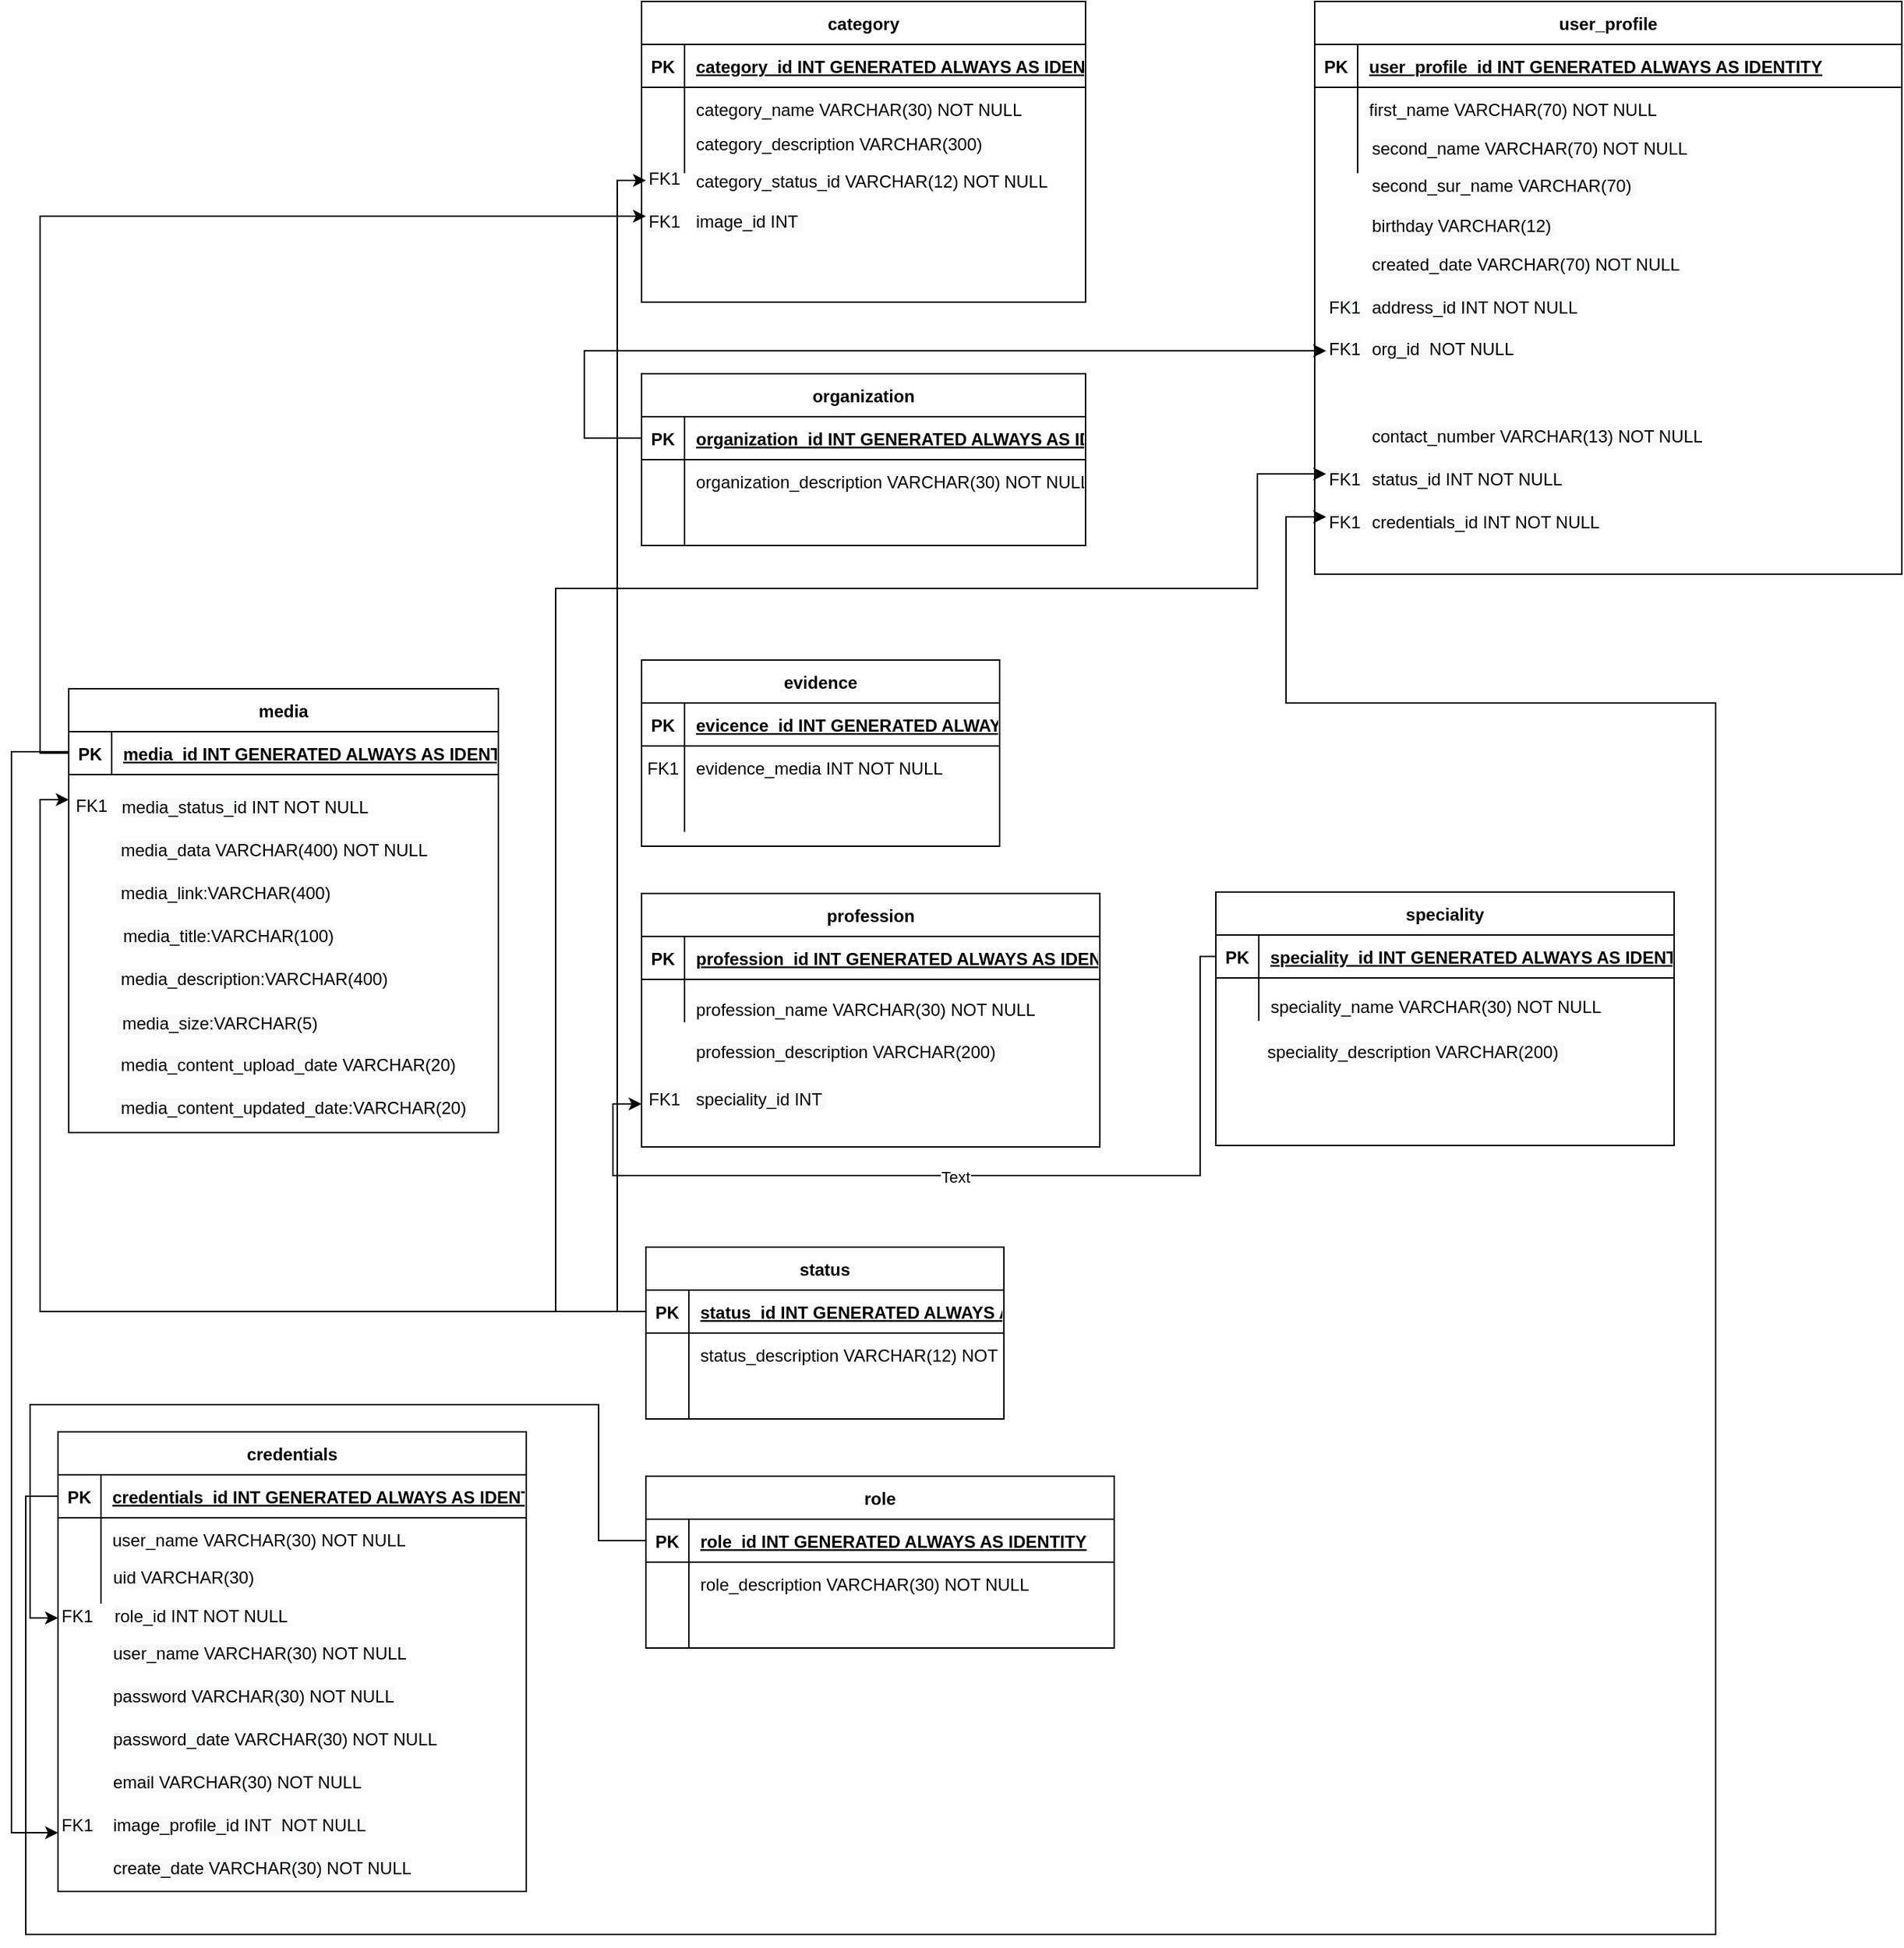 <mxfile version="20.4.2" type="device"><diagram id="R2lEEEUBdFMjLlhIrx00" name="Page-1"><mxGraphModel dx="1212" dy="1719" grid="1" gridSize="10" guides="1" tooltips="1" connect="1" arrows="1" fold="1" page="1" pageScale="1" pageWidth="1700" pageHeight="1100" math="0" shadow="0" extFonts="Permanent Marker^https://fonts.googleapis.com/css?family=Permanent+Marker"><root><mxCell id="0"/><mxCell id="1" parent="0"/><mxCell id="C-vyLk0tnHw3VtMMgP7b-2" value="evidence" style="shape=table;startSize=30;container=1;collapsible=1;childLayout=tableLayout;fixedRows=1;rowLines=0;fontStyle=1;align=center;resizeLast=1;" parent="1" vertex="1"><mxGeometry x="450" y="120" width="250" height="130" as="geometry"/></mxCell><mxCell id="C-vyLk0tnHw3VtMMgP7b-3" value="" style="shape=partialRectangle;collapsible=0;dropTarget=0;pointerEvents=0;fillColor=none;points=[[0,0.5],[1,0.5]];portConstraint=eastwest;top=0;left=0;right=0;bottom=1;" parent="C-vyLk0tnHw3VtMMgP7b-2" vertex="1"><mxGeometry y="30" width="250" height="30" as="geometry"/></mxCell><mxCell id="C-vyLk0tnHw3VtMMgP7b-4" value="PK" style="shape=partialRectangle;overflow=hidden;connectable=0;fillColor=none;top=0;left=0;bottom=0;right=0;fontStyle=1;" parent="C-vyLk0tnHw3VtMMgP7b-3" vertex="1"><mxGeometry width="30" height="30" as="geometry"><mxRectangle width="30" height="30" as="alternateBounds"/></mxGeometry></mxCell><mxCell id="C-vyLk0tnHw3VtMMgP7b-5" value="evicence_id INT GENERATED ALWAYS AS IDENTITY" style="shape=partialRectangle;overflow=hidden;connectable=0;fillColor=none;top=0;left=0;bottom=0;right=0;align=left;spacingLeft=6;fontStyle=5;" parent="C-vyLk0tnHw3VtMMgP7b-3" vertex="1"><mxGeometry x="30" width="220" height="30" as="geometry"><mxRectangle width="220" height="30" as="alternateBounds"/></mxGeometry></mxCell><mxCell id="C-vyLk0tnHw3VtMMgP7b-6" value="" style="shape=partialRectangle;collapsible=0;dropTarget=0;pointerEvents=0;fillColor=none;points=[[0,0.5],[1,0.5]];portConstraint=eastwest;top=0;left=0;right=0;bottom=0;" parent="C-vyLk0tnHw3VtMMgP7b-2" vertex="1"><mxGeometry y="60" width="250" height="30" as="geometry"/></mxCell><mxCell id="C-vyLk0tnHw3VtMMgP7b-7" value="FK1" style="shape=partialRectangle;overflow=hidden;connectable=0;fillColor=none;top=0;left=0;bottom=0;right=0;" parent="C-vyLk0tnHw3VtMMgP7b-6" vertex="1"><mxGeometry width="30" height="30" as="geometry"><mxRectangle width="30" height="30" as="alternateBounds"/></mxGeometry></mxCell><mxCell id="C-vyLk0tnHw3VtMMgP7b-8" value="evidence_media INT NOT NULL" style="shape=partialRectangle;overflow=hidden;connectable=0;fillColor=none;top=0;left=0;bottom=0;right=0;align=left;spacingLeft=6;" parent="C-vyLk0tnHw3VtMMgP7b-6" vertex="1"><mxGeometry x="30" width="220" height="30" as="geometry"><mxRectangle width="220" height="30" as="alternateBounds"/></mxGeometry></mxCell><mxCell id="C-vyLk0tnHw3VtMMgP7b-9" value="" style="shape=partialRectangle;collapsible=0;dropTarget=0;pointerEvents=0;fillColor=none;points=[[0,0.5],[1,0.5]];portConstraint=eastwest;top=0;left=0;right=0;bottom=0;" parent="C-vyLk0tnHw3VtMMgP7b-2" vertex="1"><mxGeometry y="90" width="250" height="30" as="geometry"/></mxCell><mxCell id="C-vyLk0tnHw3VtMMgP7b-10" value="" style="shape=partialRectangle;overflow=hidden;connectable=0;fillColor=none;top=0;left=0;bottom=0;right=0;" parent="C-vyLk0tnHw3VtMMgP7b-9" vertex="1"><mxGeometry width="30" height="30" as="geometry"><mxRectangle width="30" height="30" as="alternateBounds"/></mxGeometry></mxCell><mxCell id="C-vyLk0tnHw3VtMMgP7b-11" value="" style="shape=partialRectangle;overflow=hidden;connectable=0;fillColor=none;top=0;left=0;bottom=0;right=0;align=left;spacingLeft=6;" parent="C-vyLk0tnHw3VtMMgP7b-9" vertex="1"><mxGeometry x="30" width="220" height="30" as="geometry"><mxRectangle width="220" height="30" as="alternateBounds"/></mxGeometry></mxCell><mxCell id="C-vyLk0tnHw3VtMMgP7b-13" value="profession" style="shape=table;startSize=30;container=1;collapsible=1;childLayout=tableLayout;fixedRows=1;rowLines=0;fontStyle=1;align=center;resizeLast=1;" parent="1" vertex="1"><mxGeometry x="450" y="283" width="320" height="177" as="geometry"/></mxCell><mxCell id="C-vyLk0tnHw3VtMMgP7b-14" value="" style="shape=partialRectangle;collapsible=0;dropTarget=0;pointerEvents=0;fillColor=none;points=[[0,0.5],[1,0.5]];portConstraint=eastwest;top=0;left=0;right=0;bottom=1;" parent="C-vyLk0tnHw3VtMMgP7b-13" vertex="1"><mxGeometry y="30" width="320" height="30" as="geometry"/></mxCell><mxCell id="C-vyLk0tnHw3VtMMgP7b-15" value="PK" style="shape=partialRectangle;overflow=hidden;connectable=0;fillColor=none;top=0;left=0;bottom=0;right=0;fontStyle=1;" parent="C-vyLk0tnHw3VtMMgP7b-14" vertex="1"><mxGeometry width="30" height="30" as="geometry"><mxRectangle width="30" height="30" as="alternateBounds"/></mxGeometry></mxCell><mxCell id="C-vyLk0tnHw3VtMMgP7b-16" value="profession_id INT GENERATED ALWAYS AS IDENTITY" style="shape=partialRectangle;overflow=hidden;connectable=0;fillColor=none;top=0;left=0;bottom=0;right=0;align=left;spacingLeft=6;fontStyle=5;" parent="C-vyLk0tnHw3VtMMgP7b-14" vertex="1"><mxGeometry x="30" width="290" height="30" as="geometry"><mxRectangle width="290" height="30" as="alternateBounds"/></mxGeometry></mxCell><mxCell id="C-vyLk0tnHw3VtMMgP7b-17" value="" style="shape=partialRectangle;collapsible=0;dropTarget=0;pointerEvents=0;fillColor=none;points=[[0,0.5],[1,0.5]];portConstraint=eastwest;top=0;left=0;right=0;bottom=0;" parent="C-vyLk0tnHw3VtMMgP7b-13" vertex="1"><mxGeometry y="60" width="320" height="30" as="geometry"/></mxCell><mxCell id="C-vyLk0tnHw3VtMMgP7b-18" value="" style="shape=partialRectangle;overflow=hidden;connectable=0;fillColor=none;top=0;left=0;bottom=0;right=0;" parent="C-vyLk0tnHw3VtMMgP7b-17" vertex="1"><mxGeometry width="30" height="30" as="geometry"><mxRectangle width="30" height="30" as="alternateBounds"/></mxGeometry></mxCell><mxCell id="C-vyLk0tnHw3VtMMgP7b-19" value="" style="shape=partialRectangle;overflow=hidden;connectable=0;fillColor=none;top=0;left=0;bottom=0;right=0;align=left;spacingLeft=6;" parent="C-vyLk0tnHw3VtMMgP7b-17" vertex="1"><mxGeometry x="30" width="290" height="30" as="geometry"><mxRectangle width="290" height="30" as="alternateBounds"/></mxGeometry></mxCell><mxCell id="C-vyLk0tnHw3VtMMgP7b-23" value="media" style="shape=table;startSize=30;container=1;collapsible=1;childLayout=tableLayout;fixedRows=1;rowLines=0;fontStyle=1;align=center;resizeLast=1;" parent="1" vertex="1"><mxGeometry x="50" y="140" width="300" height="310" as="geometry"/></mxCell><mxCell id="C-vyLk0tnHw3VtMMgP7b-24" value="" style="shape=partialRectangle;collapsible=0;dropTarget=0;pointerEvents=0;fillColor=none;points=[[0,0.5],[1,0.5]];portConstraint=eastwest;top=0;left=0;right=0;bottom=1;" parent="C-vyLk0tnHw3VtMMgP7b-23" vertex="1"><mxGeometry y="30" width="300" height="30" as="geometry"/></mxCell><mxCell id="C-vyLk0tnHw3VtMMgP7b-25" value="PK" style="shape=partialRectangle;overflow=hidden;connectable=0;fillColor=none;top=0;left=0;bottom=0;right=0;fontStyle=1;" parent="C-vyLk0tnHw3VtMMgP7b-24" vertex="1"><mxGeometry width="30" height="30" as="geometry"><mxRectangle width="30" height="30" as="alternateBounds"/></mxGeometry></mxCell><mxCell id="C-vyLk0tnHw3VtMMgP7b-26" value="media_id INT GENERATED ALWAYS AS IDENTITY" style="shape=partialRectangle;overflow=hidden;connectable=0;fillColor=none;top=0;left=0;bottom=0;right=0;align=left;spacingLeft=6;fontStyle=5;" parent="C-vyLk0tnHw3VtMMgP7b-24" vertex="1"><mxGeometry x="30" width="270" height="30" as="geometry"><mxRectangle width="270" height="30" as="alternateBounds"/></mxGeometry></mxCell><mxCell id="qV6igUyxU0OyWmSx_j-n-3" value="&lt;span style=&quot;color: rgb(0, 0, 0); font-family: Helvetica; font-size: 12px; font-style: normal; font-variant-ligatures: normal; font-variant-caps: normal; font-weight: 400; letter-spacing: normal; orphans: 2; text-align: center; text-indent: 0px; text-transform: none; widows: 2; word-spacing: 0px; -webkit-text-stroke-width: 0px; background-color: rgb(248, 249, 250); text-decoration-thickness: initial; text-decoration-style: initial; text-decoration-color: initial; float: none; display: inline !important;&quot;&gt;FK1&lt;/span&gt;" style="text;whiteSpace=wrap;html=1;" vertex="1" parent="1"><mxGeometry x="53" y="208" width="28" height="28" as="geometry"/></mxCell><mxCell id="qV6igUyxU0OyWmSx_j-n-4" value="" style="shape=partialRectangle;collapsible=0;dropTarget=0;pointerEvents=0;fillColor=none;points=[[0,0.5],[1,0.5]];portConstraint=eastwest;top=0;left=0;right=0;bottom=0;" vertex="1" parent="1"><mxGeometry x="450" y="350" width="310" height="110" as="geometry"/></mxCell><mxCell id="qV6igUyxU0OyWmSx_j-n-6" value="profession_name VARCHAR(30) NOT NULL" style="shape=partialRectangle;overflow=hidden;connectable=0;fillColor=none;top=0;left=0;bottom=0;right=0;align=left;spacingLeft=6;" vertex="1" parent="qV6igUyxU0OyWmSx_j-n-4"><mxGeometry x="30" width="272.8" height="26.5" as="geometry"><mxRectangle width="220" height="30" as="alternateBounds"/></mxGeometry></mxCell><mxCell id="qV6igUyxU0OyWmSx_j-n-7" value="&lt;span style=&quot;color: rgb(0, 0, 0); font-family: Helvetica; font-size: 12px; font-style: normal; font-variant-ligatures: normal; font-variant-caps: normal; font-weight: 400; letter-spacing: normal; orphans: 2; text-align: center; text-indent: 0px; text-transform: none; widows: 2; word-spacing: 0px; -webkit-text-stroke-width: 0px; background-color: rgb(248, 249, 250); text-decoration-thickness: initial; text-decoration-style: initial; text-decoration-color: initial; float: none; display: inline !important;&quot;&gt;FK1&lt;/span&gt;" style="text;whiteSpace=wrap;html=1;" vertex="1" parent="1"><mxGeometry x="453" y="413" width="27" height="27" as="geometry"/></mxCell><mxCell id="qV6igUyxU0OyWmSx_j-n-8" value="speciality" style="shape=table;startSize=30;container=1;collapsible=1;childLayout=tableLayout;fixedRows=1;rowLines=0;fontStyle=1;align=center;resizeLast=1;" vertex="1" parent="1"><mxGeometry x="851" y="282" width="320" height="177" as="geometry"/></mxCell><mxCell id="qV6igUyxU0OyWmSx_j-n-9" value="" style="shape=partialRectangle;collapsible=0;dropTarget=0;pointerEvents=0;fillColor=none;points=[[0,0.5],[1,0.5]];portConstraint=eastwest;top=0;left=0;right=0;bottom=1;" vertex="1" parent="qV6igUyxU0OyWmSx_j-n-8"><mxGeometry y="30" width="320" height="30" as="geometry"/></mxCell><mxCell id="qV6igUyxU0OyWmSx_j-n-10" value="PK" style="shape=partialRectangle;overflow=hidden;connectable=0;fillColor=none;top=0;left=0;bottom=0;right=0;fontStyle=1;" vertex="1" parent="qV6igUyxU0OyWmSx_j-n-9"><mxGeometry width="30" height="30" as="geometry"><mxRectangle width="30" height="30" as="alternateBounds"/></mxGeometry></mxCell><mxCell id="qV6igUyxU0OyWmSx_j-n-11" value="speciality_id INT GENERATED ALWAYS AS IDENTITY" style="shape=partialRectangle;overflow=hidden;connectable=0;fillColor=none;top=0;left=0;bottom=0;right=0;align=left;spacingLeft=6;fontStyle=5;" vertex="1" parent="qV6igUyxU0OyWmSx_j-n-9"><mxGeometry x="30" width="290" height="30" as="geometry"><mxRectangle width="290" height="30" as="alternateBounds"/></mxGeometry></mxCell><mxCell id="qV6igUyxU0OyWmSx_j-n-12" value="" style="shape=partialRectangle;collapsible=0;dropTarget=0;pointerEvents=0;fillColor=none;points=[[0,0.5],[1,0.5]];portConstraint=eastwest;top=0;left=0;right=0;bottom=0;" vertex="1" parent="qV6igUyxU0OyWmSx_j-n-8"><mxGeometry y="60" width="320" height="30" as="geometry"/></mxCell><mxCell id="qV6igUyxU0OyWmSx_j-n-13" value="" style="shape=partialRectangle;overflow=hidden;connectable=0;fillColor=none;top=0;left=0;bottom=0;right=0;" vertex="1" parent="qV6igUyxU0OyWmSx_j-n-12"><mxGeometry width="30" height="30" as="geometry"><mxRectangle width="30" height="30" as="alternateBounds"/></mxGeometry></mxCell><mxCell id="qV6igUyxU0OyWmSx_j-n-14" value="" style="shape=partialRectangle;overflow=hidden;connectable=0;fillColor=none;top=0;left=0;bottom=0;right=0;align=left;spacingLeft=6;" vertex="1" parent="qV6igUyxU0OyWmSx_j-n-12"><mxGeometry x="30" width="290" height="30" as="geometry"><mxRectangle width="290" height="30" as="alternateBounds"/></mxGeometry></mxCell><mxCell id="qV6igUyxU0OyWmSx_j-n-15" value="" style="shape=partialRectangle;collapsible=0;dropTarget=0;pointerEvents=0;fillColor=none;points=[[0,0.5],[1,0.5]];portConstraint=eastwest;top=0;left=0;right=0;bottom=0;" vertex="1" parent="1"><mxGeometry x="850" y="369.5" width="310" height="71" as="geometry"/></mxCell><mxCell id="qV6igUyxU0OyWmSx_j-n-16" value="speciality_name VARCHAR(30) NOT NULL" style="shape=partialRectangle;overflow=hidden;connectable=0;fillColor=none;top=0;left=0;bottom=0;right=0;align=left;spacingLeft=6;" vertex="1" parent="qV6igUyxU0OyWmSx_j-n-15"><mxGeometry x="31.2" y="-18.33" width="272.8" height="20.33" as="geometry"><mxRectangle width="220" height="30" as="alternateBounds"/></mxGeometry></mxCell><mxCell id="qV6igUyxU0OyWmSx_j-n-19" style="edgeStyle=orthogonalEdgeStyle;rounded=0;orthogonalLoop=1;jettySize=auto;html=1;exitX=1;exitY=0.5;exitDx=0;exitDy=0;" edge="1" parent="1" source="qV6igUyxU0OyWmSx_j-n-4" target="qV6igUyxU0OyWmSx_j-n-4"><mxGeometry relative="1" as="geometry"/></mxCell><mxCell id="qV6igUyxU0OyWmSx_j-n-20" value="&lt;span style=&quot;color: rgb(0, 0, 0); font-family: Helvetica; font-size: 12px; font-style: normal; font-variant-ligatures: normal; font-variant-caps: normal; font-weight: 400; letter-spacing: normal; orphans: 2; text-align: left; text-indent: 0px; text-transform: none; widows: 2; word-spacing: 0px; -webkit-text-stroke-width: 0px; background-color: rgb(248, 249, 250); text-decoration-thickness: initial; text-decoration-style: initial; text-decoration-color: initial; float: none; display: inline !important;&quot;&gt;speciality_id INT&amp;nbsp;&lt;/span&gt;" style="text;whiteSpace=wrap;html=1;" vertex="1" parent="1"><mxGeometry x="486" y="413" width="120" height="20" as="geometry"/></mxCell><mxCell id="qV6igUyxU0OyWmSx_j-n-21" value="&lt;span style=&quot;color: rgb(0, 0, 0); font-family: Helvetica; font-size: 12px; font-style: normal; font-variant-ligatures: normal; font-variant-caps: normal; font-weight: 400; letter-spacing: normal; orphans: 2; text-align: left; text-indent: 0px; text-transform: none; widows: 2; word-spacing: 0px; -webkit-text-stroke-width: 0px; background-color: rgb(248, 249, 250); text-decoration-thickness: initial; text-decoration-style: initial; text-decoration-color: initial; float: none; display: inline !important;&quot;&gt;profession_description VARCHAR(200)&amp;nbsp;&lt;/span&gt;" style="text;whiteSpace=wrap;html=1;" vertex="1" parent="1"><mxGeometry x="486" y="380" width="250" height="30" as="geometry"/></mxCell><mxCell id="qV6igUyxU0OyWmSx_j-n-22" value="&lt;span style=&quot;color: rgb(0, 0, 0); font-family: Helvetica; font-size: 12px; font-style: normal; font-variant-ligatures: normal; font-variant-caps: normal; font-weight: 400; letter-spacing: normal; orphans: 2; text-align: left; text-indent: 0px; text-transform: none; widows: 2; word-spacing: 0px; -webkit-text-stroke-width: 0px; background-color: rgb(248, 249, 250); text-decoration-thickness: initial; text-decoration-style: initial; text-decoration-color: initial; float: none; display: inline !important;&quot;&gt;speciality_description VARCHAR(200)&amp;nbsp;&lt;/span&gt;" style="text;whiteSpace=wrap;html=1;" vertex="1" parent="1"><mxGeometry x="885" y="380" width="240" height="30" as="geometry"/></mxCell><mxCell id="qV6igUyxU0OyWmSx_j-n-23" style="edgeStyle=orthogonalEdgeStyle;rounded=0;orthogonalLoop=1;jettySize=auto;html=1;exitX=0;exitY=0.5;exitDx=0;exitDy=0;fillColor=#99CCFF;" edge="1" parent="1" source="qV6igUyxU0OyWmSx_j-n-9"><mxGeometry relative="1" as="geometry"><mxPoint x="450" y="430" as="targetPoint"/><Array as="points"><mxPoint x="840" y="327"/><mxPoint x="840" y="480"/><mxPoint x="430" y="480"/><mxPoint x="430" y="430"/></Array></mxGeometry></mxCell><mxCell id="qV6igUyxU0OyWmSx_j-n-24" value="Text" style="edgeLabel;html=1;align=center;verticalAlign=middle;resizable=0;points=[];" vertex="1" connectable="0" parent="qV6igUyxU0OyWmSx_j-n-23"><mxGeometry x="0.042" y="1" relative="1" as="geometry"><mxPoint as="offset"/></mxGeometry></mxCell><mxCell id="qV6igUyxU0OyWmSx_j-n-25" value="status" style="shape=table;startSize=30;container=1;collapsible=1;childLayout=tableLayout;fixedRows=1;rowLines=0;fontStyle=1;align=center;resizeLast=1;" vertex="1" parent="1"><mxGeometry x="453" y="530" width="250" height="120" as="geometry"/></mxCell><mxCell id="qV6igUyxU0OyWmSx_j-n-26" value="" style="shape=partialRectangle;collapsible=0;dropTarget=0;pointerEvents=0;fillColor=none;points=[[0,0.5],[1,0.5]];portConstraint=eastwest;top=0;left=0;right=0;bottom=1;" vertex="1" parent="qV6igUyxU0OyWmSx_j-n-25"><mxGeometry y="30" width="250" height="30" as="geometry"/></mxCell><mxCell id="qV6igUyxU0OyWmSx_j-n-27" value="PK" style="shape=partialRectangle;overflow=hidden;connectable=0;fillColor=none;top=0;left=0;bottom=0;right=0;fontStyle=1;" vertex="1" parent="qV6igUyxU0OyWmSx_j-n-26"><mxGeometry width="30" height="30" as="geometry"><mxRectangle width="30" height="30" as="alternateBounds"/></mxGeometry></mxCell><mxCell id="qV6igUyxU0OyWmSx_j-n-28" value="status_id INT GENERATED ALWAYS AS IDENTITY" style="shape=partialRectangle;overflow=hidden;connectable=0;fillColor=none;top=0;left=0;bottom=0;right=0;align=left;spacingLeft=6;fontStyle=5;" vertex="1" parent="qV6igUyxU0OyWmSx_j-n-26"><mxGeometry x="30" width="220" height="30" as="geometry"><mxRectangle width="220" height="30" as="alternateBounds"/></mxGeometry></mxCell><mxCell id="qV6igUyxU0OyWmSx_j-n-46" value="" style="shape=partialRectangle;collapsible=0;dropTarget=0;pointerEvents=0;fillColor=none;points=[[0,0.5],[1,0.5]];portConstraint=eastwest;top=0;left=0;right=0;bottom=0;" vertex="1" parent="qV6igUyxU0OyWmSx_j-n-25"><mxGeometry y="60" width="250" height="30" as="geometry"/></mxCell><mxCell id="qV6igUyxU0OyWmSx_j-n-47" value="" style="shape=partialRectangle;overflow=hidden;connectable=0;fillColor=none;top=0;left=0;bottom=0;right=0;" vertex="1" parent="qV6igUyxU0OyWmSx_j-n-46"><mxGeometry width="30" height="30" as="geometry"><mxRectangle width="30" height="30" as="alternateBounds"/></mxGeometry></mxCell><mxCell id="qV6igUyxU0OyWmSx_j-n-48" value="status_description VARCHAR(12) NOT NULL" style="shape=partialRectangle;overflow=hidden;connectable=0;fillColor=none;top=0;left=0;bottom=0;right=0;align=left;spacingLeft=6;" vertex="1" parent="qV6igUyxU0OyWmSx_j-n-46"><mxGeometry x="30" width="220" height="30" as="geometry"><mxRectangle width="220" height="30" as="alternateBounds"/></mxGeometry></mxCell><mxCell id="qV6igUyxU0OyWmSx_j-n-32" value="" style="shape=partialRectangle;collapsible=0;dropTarget=0;pointerEvents=0;fillColor=none;points=[[0,0.5],[1,0.5]];portConstraint=eastwest;top=0;left=0;right=0;bottom=0;" vertex="1" parent="qV6igUyxU0OyWmSx_j-n-25"><mxGeometry y="90" width="250" height="30" as="geometry"/></mxCell><mxCell id="qV6igUyxU0OyWmSx_j-n-33" value="" style="shape=partialRectangle;overflow=hidden;connectable=0;fillColor=none;top=0;left=0;bottom=0;right=0;" vertex="1" parent="qV6igUyxU0OyWmSx_j-n-32"><mxGeometry width="30" height="30" as="geometry"><mxRectangle width="30" height="30" as="alternateBounds"/></mxGeometry></mxCell><mxCell id="qV6igUyxU0OyWmSx_j-n-34" value="" style="shape=partialRectangle;overflow=hidden;connectable=0;fillColor=none;top=0;left=0;bottom=0;right=0;align=left;spacingLeft=6;" vertex="1" parent="qV6igUyxU0OyWmSx_j-n-32"><mxGeometry x="30" width="220" height="30" as="geometry"><mxRectangle width="220" height="30" as="alternateBounds"/></mxGeometry></mxCell><mxCell id="qV6igUyxU0OyWmSx_j-n-35" value="&lt;span style=&quot;color: rgb(0, 0, 0); font-family: Helvetica; font-size: 12px; font-style: normal; font-variant-ligatures: normal; font-variant-caps: normal; font-weight: 400; letter-spacing: normal; orphans: 2; text-align: left; text-indent: 0px; text-transform: none; widows: 2; word-spacing: 0px; -webkit-text-stroke-width: 0px; background-color: rgb(248, 249, 250); text-decoration-thickness: initial; text-decoration-style: initial; text-decoration-color: initial; float: none; display: inline !important;&quot;&gt;media_status_id INT NOT NULL&lt;/span&gt;" style="text;whiteSpace=wrap;html=1;" vertex="1" parent="1"><mxGeometry x="85" y="209" width="210" height="40" as="geometry"/></mxCell><mxCell id="qV6igUyxU0OyWmSx_j-n-36" value="&lt;span style=&quot;color: rgb(0, 0, 0); font-family: Helvetica; font-size: 12px; font-style: normal; font-variant-ligatures: normal; font-variant-caps: normal; font-weight: 400; letter-spacing: normal; orphans: 2; text-align: left; text-indent: 0px; text-transform: none; widows: 2; word-spacing: 0px; -webkit-text-stroke-width: 0px; background-color: rgb(248, 249, 250); text-decoration-thickness: initial; text-decoration-style: initial; text-decoration-color: initial; float: none; display: inline !important;&quot;&gt;&amp;nbsp;media_data VARCHAR(400) NOT NULL&lt;/span&gt;&lt;br style=&quot;padding: 0px; margin: 0px; color: rgb(0, 0, 0); font-family: Helvetica; font-size: 12px; font-style: normal; font-variant-ligatures: normal; font-variant-caps: normal; font-weight: 400; letter-spacing: normal; orphans: 2; text-align: left; text-indent: 0px; text-transform: none; widows: 2; word-spacing: 0px; -webkit-text-stroke-width: 0px; background-color: rgb(248, 249, 250); text-decoration-thickness: initial; text-decoration-style: initial; text-decoration-color: initial;&quot;&gt;" style="text;whiteSpace=wrap;html=1;" vertex="1" parent="1"><mxGeometry x="81" y="239" width="250" height="40" as="geometry"/></mxCell><mxCell id="qV6igUyxU0OyWmSx_j-n-37" value="&lt;span style=&quot;color: rgb(0, 0, 0); font-family: Helvetica; font-size: 12px; font-style: normal; font-variant-ligatures: normal; font-variant-caps: normal; font-weight: 400; letter-spacing: normal; orphans: 2; text-align: left; text-indent: 0px; text-transform: none; widows: 2; word-spacing: 0px; -webkit-text-stroke-width: 0px; background-color: rgb(248, 249, 250); text-decoration-thickness: initial; text-decoration-style: initial; text-decoration-color: initial; float: none; display: inline !important;&quot;&gt;&amp;nbsp;media_link:VARCHAR(400)&lt;/span&gt;&lt;br style=&quot;padding: 0px; margin: 0px; color: rgb(0, 0, 0); font-family: Helvetica; font-size: 12px; font-style: normal; font-variant-ligatures: normal; font-variant-caps: normal; font-weight: 400; letter-spacing: normal; orphans: 2; text-align: left; text-indent: 0px; text-transform: none; widows: 2; word-spacing: 0px; -webkit-text-stroke-width: 0px; background-color: rgb(248, 249, 250); text-decoration-thickness: initial; text-decoration-style: initial; text-decoration-color: initial;&quot;&gt;" style="text;whiteSpace=wrap;html=1;" vertex="1" parent="1"><mxGeometry x="81" y="269" width="180" height="40" as="geometry"/></mxCell><mxCell id="qV6igUyxU0OyWmSx_j-n-38" value="&lt;span style=&quot;color: rgb(0, 0, 0); font-family: Helvetica; font-size: 12px; font-style: normal; font-variant-ligatures: normal; font-variant-caps: normal; font-weight: 400; letter-spacing: normal; orphans: 2; text-align: left; text-indent: 0px; text-transform: none; widows: 2; word-spacing: 0px; -webkit-text-stroke-width: 0px; background-color: rgb(248, 249, 250); text-decoration-thickness: initial; text-decoration-style: initial; text-decoration-color: initial; float: none; display: inline !important;&quot;&gt;media_title:VARCHAR(100)&lt;/span&gt;" style="text;whiteSpace=wrap;html=1;" vertex="1" parent="1"><mxGeometry x="86" y="299" width="180" height="40" as="geometry"/></mxCell><mxCell id="qV6igUyxU0OyWmSx_j-n-39" value="&lt;span style=&quot;color: rgb(0, 0, 0); font-family: Helvetica; font-size: 12px; font-style: normal; font-variant-ligatures: normal; font-variant-caps: normal; font-weight: 400; letter-spacing: normal; orphans: 2; text-align: left; text-indent: 0px; text-transform: none; widows: 2; word-spacing: 0px; -webkit-text-stroke-width: 0px; background-color: rgb(248, 249, 250); text-decoration-thickness: initial; text-decoration-style: initial; text-decoration-color: initial; float: none; display: inline !important;&quot;&gt;&amp;nbsp;media_description:VARCHAR(400)&lt;/span&gt;&lt;br style=&quot;padding: 0px; margin: 0px; color: rgb(0, 0, 0); font-family: Helvetica; font-size: 12px; font-style: normal; font-variant-ligatures: normal; font-variant-caps: normal; font-weight: 400; letter-spacing: normal; orphans: 2; text-align: left; text-indent: 0px; text-transform: none; widows: 2; word-spacing: 0px; -webkit-text-stroke-width: 0px; background-color: rgb(248, 249, 250); text-decoration-thickness: initial; text-decoration-style: initial; text-decoration-color: initial;&quot;&gt;" style="text;whiteSpace=wrap;html=1;" vertex="1" parent="1"><mxGeometry x="81" y="329" width="220" height="40" as="geometry"/></mxCell><mxCell id="qV6igUyxU0OyWmSx_j-n-40" value="&lt;span style=&quot;color: rgb(0, 0, 0); font-family: Helvetica; font-size: 12px; font-style: normal; font-variant-ligatures: normal; font-variant-caps: normal; font-weight: 400; letter-spacing: normal; orphans: 2; text-align: left; text-indent: 0px; text-transform: none; widows: 2; word-spacing: 0px; -webkit-text-stroke-width: 0px; background-color: rgb(248, 249, 250); text-decoration-thickness: initial; text-decoration-style: initial; text-decoration-color: initial; float: none; display: inline !important;&quot;&gt;&amp;nbsp;media_size:VARCHAR(5)&lt;/span&gt;&lt;br style=&quot;padding: 0px; margin: 0px; color: rgb(0, 0, 0); font-family: Helvetica; font-size: 12px; font-style: normal; font-variant-ligatures: normal; font-variant-caps: normal; font-weight: 400; letter-spacing: normal; orphans: 2; text-align: left; text-indent: 0px; text-transform: none; widows: 2; word-spacing: 0px; -webkit-text-stroke-width: 0px; background-color: rgb(248, 249, 250); text-decoration-thickness: initial; text-decoration-style: initial; text-decoration-color: initial;&quot;&gt;" style="text;whiteSpace=wrap;html=1;" vertex="1" parent="1"><mxGeometry x="82" y="360" width="170" height="40" as="geometry"/></mxCell><mxCell id="qV6igUyxU0OyWmSx_j-n-41" value="&lt;span style=&quot;color: rgb(0, 0, 0); font-family: Helvetica; font-size: 12px; font-style: normal; font-variant-ligatures: normal; font-variant-caps: normal; font-weight: 400; letter-spacing: normal; orphans: 2; text-align: left; text-indent: 0px; text-transform: none; widows: 2; word-spacing: 0px; -webkit-text-stroke-width: 0px; background-color: rgb(248, 249, 250); text-decoration-thickness: initial; text-decoration-style: initial; text-decoration-color: initial; float: none; display: inline !important;&quot;&gt;&amp;nbsp;media_content_upload_date VARCHAR(20)&lt;/span&gt;&lt;br style=&quot;padding: 0px; margin: 0px; color: rgb(0, 0, 0); font-family: Helvetica; font-size: 12px; font-style: normal; font-variant-ligatures: normal; font-variant-caps: normal; font-weight: 400; letter-spacing: normal; orphans: 2; text-align: left; text-indent: 0px; text-transform: none; widows: 2; word-spacing: 0px; -webkit-text-stroke-width: 0px; background-color: rgb(248, 249, 250); text-decoration-thickness: initial; text-decoration-style: initial; text-decoration-color: initial;&quot;&gt;" style="text;whiteSpace=wrap;html=1;" vertex="1" parent="1"><mxGeometry x="81" y="389" width="270" height="40" as="geometry"/></mxCell><mxCell id="qV6igUyxU0OyWmSx_j-n-42" value="&lt;span style=&quot;color: rgb(0, 0, 0); font-family: Helvetica; font-size: 12px; font-style: normal; font-variant-ligatures: normal; font-variant-caps: normal; font-weight: 400; letter-spacing: normal; orphans: 2; text-align: left; text-indent: 0px; text-transform: none; widows: 2; word-spacing: 0px; -webkit-text-stroke-width: 0px; background-color: rgb(248, 249, 250); text-decoration-thickness: initial; text-decoration-style: initial; text-decoration-color: initial; float: none; display: inline !important;&quot;&gt;&amp;nbsp;media_content_updated_date:VARCHAR(20)&lt;/span&gt;" style="text;whiteSpace=wrap;html=1;" vertex="1" parent="1"><mxGeometry x="81" y="419" width="280" height="40" as="geometry"/></mxCell><mxCell id="qV6igUyxU0OyWmSx_j-n-49" style="edgeStyle=orthogonalEdgeStyle;rounded=0;orthogonalLoop=1;jettySize=auto;html=1;exitX=0;exitY=0.5;exitDx=0;exitDy=0;entryX=0;entryY=0.25;entryDx=0;entryDy=0;fillColor=#99CCFF;" edge="1" parent="1" source="qV6igUyxU0OyWmSx_j-n-26" target="C-vyLk0tnHw3VtMMgP7b-23"><mxGeometry relative="1" as="geometry"/></mxCell><mxCell id="qV6igUyxU0OyWmSx_j-n-50" value="organization" style="shape=table;startSize=30;container=1;collapsible=1;childLayout=tableLayout;fixedRows=1;rowLines=0;fontStyle=1;align=center;resizeLast=1;" vertex="1" parent="1"><mxGeometry x="450" y="-80" width="310" height="120" as="geometry"/></mxCell><mxCell id="qV6igUyxU0OyWmSx_j-n-51" value="" style="shape=partialRectangle;collapsible=0;dropTarget=0;pointerEvents=0;fillColor=none;points=[[0,0.5],[1,0.5]];portConstraint=eastwest;top=0;left=0;right=0;bottom=1;" vertex="1" parent="qV6igUyxU0OyWmSx_j-n-50"><mxGeometry y="30" width="310" height="30" as="geometry"/></mxCell><mxCell id="qV6igUyxU0OyWmSx_j-n-52" value="PK" style="shape=partialRectangle;overflow=hidden;connectable=0;fillColor=none;top=0;left=0;bottom=0;right=0;fontStyle=1;" vertex="1" parent="qV6igUyxU0OyWmSx_j-n-51"><mxGeometry width="30" height="30" as="geometry"><mxRectangle width="30" height="30" as="alternateBounds"/></mxGeometry></mxCell><mxCell id="qV6igUyxU0OyWmSx_j-n-53" value="organization_id INT GENERATED ALWAYS AS IDENTITY" style="shape=partialRectangle;overflow=hidden;connectable=0;fillColor=none;top=0;left=0;bottom=0;right=0;align=left;spacingLeft=6;fontStyle=5;" vertex="1" parent="qV6igUyxU0OyWmSx_j-n-51"><mxGeometry x="30" width="280" height="30" as="geometry"><mxRectangle width="280" height="30" as="alternateBounds"/></mxGeometry></mxCell><mxCell id="qV6igUyxU0OyWmSx_j-n-54" value="" style="shape=partialRectangle;collapsible=0;dropTarget=0;pointerEvents=0;fillColor=none;points=[[0,0.5],[1,0.5]];portConstraint=eastwest;top=0;left=0;right=0;bottom=0;" vertex="1" parent="qV6igUyxU0OyWmSx_j-n-50"><mxGeometry y="60" width="310" height="30" as="geometry"/></mxCell><mxCell id="qV6igUyxU0OyWmSx_j-n-55" value="" style="shape=partialRectangle;overflow=hidden;connectable=0;fillColor=none;top=0;left=0;bottom=0;right=0;" vertex="1" parent="qV6igUyxU0OyWmSx_j-n-54"><mxGeometry width="30" height="30" as="geometry"><mxRectangle width="30" height="30" as="alternateBounds"/></mxGeometry></mxCell><mxCell id="qV6igUyxU0OyWmSx_j-n-56" value="organization_description VARCHAR(30) NOT NULL" style="shape=partialRectangle;overflow=hidden;connectable=0;fillColor=none;top=0;left=0;bottom=0;right=0;align=left;spacingLeft=6;" vertex="1" parent="qV6igUyxU0OyWmSx_j-n-54"><mxGeometry x="30" width="280" height="30" as="geometry"><mxRectangle width="280" height="30" as="alternateBounds"/></mxGeometry></mxCell><mxCell id="qV6igUyxU0OyWmSx_j-n-57" value="" style="shape=partialRectangle;collapsible=0;dropTarget=0;pointerEvents=0;fillColor=none;points=[[0,0.5],[1,0.5]];portConstraint=eastwest;top=0;left=0;right=0;bottom=0;" vertex="1" parent="qV6igUyxU0OyWmSx_j-n-50"><mxGeometry y="90" width="310" height="30" as="geometry"/></mxCell><mxCell id="qV6igUyxU0OyWmSx_j-n-58" value="" style="shape=partialRectangle;overflow=hidden;connectable=0;fillColor=none;top=0;left=0;bottom=0;right=0;" vertex="1" parent="qV6igUyxU0OyWmSx_j-n-57"><mxGeometry width="30" height="30" as="geometry"><mxRectangle width="30" height="30" as="alternateBounds"/></mxGeometry></mxCell><mxCell id="qV6igUyxU0OyWmSx_j-n-59" value="" style="shape=partialRectangle;overflow=hidden;connectable=0;fillColor=none;top=0;left=0;bottom=0;right=0;align=left;spacingLeft=6;" vertex="1" parent="qV6igUyxU0OyWmSx_j-n-57"><mxGeometry x="30" width="280" height="30" as="geometry"><mxRectangle width="280" height="30" as="alternateBounds"/></mxGeometry></mxCell><mxCell id="qV6igUyxU0OyWmSx_j-n-60" value="role" style="shape=table;startSize=30;container=1;collapsible=1;childLayout=tableLayout;fixedRows=1;rowLines=0;fontStyle=1;align=center;resizeLast=1;" vertex="1" parent="1"><mxGeometry x="453" y="690" width="327" height="120" as="geometry"/></mxCell><mxCell id="qV6igUyxU0OyWmSx_j-n-61" value="" style="shape=partialRectangle;collapsible=0;dropTarget=0;pointerEvents=0;fillColor=none;points=[[0,0.5],[1,0.5]];portConstraint=eastwest;top=0;left=0;right=0;bottom=1;" vertex="1" parent="qV6igUyxU0OyWmSx_j-n-60"><mxGeometry y="30" width="327" height="30" as="geometry"/></mxCell><mxCell id="qV6igUyxU0OyWmSx_j-n-62" value="PK" style="shape=partialRectangle;overflow=hidden;connectable=0;fillColor=none;top=0;left=0;bottom=0;right=0;fontStyle=1;" vertex="1" parent="qV6igUyxU0OyWmSx_j-n-61"><mxGeometry width="30" height="30" as="geometry"><mxRectangle width="30" height="30" as="alternateBounds"/></mxGeometry></mxCell><mxCell id="qV6igUyxU0OyWmSx_j-n-63" value="role_id INT GENERATED ALWAYS AS IDENTITY" style="shape=partialRectangle;overflow=hidden;connectable=0;fillColor=none;top=0;left=0;bottom=0;right=0;align=left;spacingLeft=6;fontStyle=5;" vertex="1" parent="qV6igUyxU0OyWmSx_j-n-61"><mxGeometry x="30" width="297" height="30" as="geometry"><mxRectangle width="297" height="30" as="alternateBounds"/></mxGeometry></mxCell><mxCell id="qV6igUyxU0OyWmSx_j-n-64" value="" style="shape=partialRectangle;collapsible=0;dropTarget=0;pointerEvents=0;fillColor=none;points=[[0,0.5],[1,0.5]];portConstraint=eastwest;top=0;left=0;right=0;bottom=0;" vertex="1" parent="qV6igUyxU0OyWmSx_j-n-60"><mxGeometry y="60" width="327" height="30" as="geometry"/></mxCell><mxCell id="qV6igUyxU0OyWmSx_j-n-65" value="" style="shape=partialRectangle;overflow=hidden;connectable=0;fillColor=none;top=0;left=0;bottom=0;right=0;" vertex="1" parent="qV6igUyxU0OyWmSx_j-n-64"><mxGeometry width="30" height="30" as="geometry"><mxRectangle width="30" height="30" as="alternateBounds"/></mxGeometry></mxCell><mxCell id="qV6igUyxU0OyWmSx_j-n-66" value="role_description VARCHAR(30) NOT NULL" style="shape=partialRectangle;overflow=hidden;connectable=0;fillColor=none;top=0;left=0;bottom=0;right=0;align=left;spacingLeft=6;" vertex="1" parent="qV6igUyxU0OyWmSx_j-n-64"><mxGeometry x="30" width="297" height="30" as="geometry"><mxRectangle width="297" height="30" as="alternateBounds"/></mxGeometry></mxCell><mxCell id="qV6igUyxU0OyWmSx_j-n-67" value="" style="shape=partialRectangle;collapsible=0;dropTarget=0;pointerEvents=0;fillColor=none;points=[[0,0.5],[1,0.5]];portConstraint=eastwest;top=0;left=0;right=0;bottom=0;" vertex="1" parent="qV6igUyxU0OyWmSx_j-n-60"><mxGeometry y="90" width="327" height="30" as="geometry"/></mxCell><mxCell id="qV6igUyxU0OyWmSx_j-n-68" value="" style="shape=partialRectangle;overflow=hidden;connectable=0;fillColor=none;top=0;left=0;bottom=0;right=0;" vertex="1" parent="qV6igUyxU0OyWmSx_j-n-67"><mxGeometry width="30" height="30" as="geometry"><mxRectangle width="30" height="30" as="alternateBounds"/></mxGeometry></mxCell><mxCell id="qV6igUyxU0OyWmSx_j-n-69" value="" style="shape=partialRectangle;overflow=hidden;connectable=0;fillColor=none;top=0;left=0;bottom=0;right=0;align=left;spacingLeft=6;" vertex="1" parent="qV6igUyxU0OyWmSx_j-n-67"><mxGeometry x="30" width="297" height="30" as="geometry"><mxRectangle width="297" height="30" as="alternateBounds"/></mxGeometry></mxCell><mxCell id="qV6igUyxU0OyWmSx_j-n-70" value="credentials" style="shape=table;startSize=30;container=1;collapsible=1;childLayout=tableLayout;fixedRows=1;rowLines=0;fontStyle=1;align=center;resizeLast=1;" vertex="1" parent="1"><mxGeometry x="42.5" y="659" width="327" height="321" as="geometry"/></mxCell><mxCell id="qV6igUyxU0OyWmSx_j-n-71" value="" style="shape=partialRectangle;collapsible=0;dropTarget=0;pointerEvents=0;fillColor=none;points=[[0,0.5],[1,0.5]];portConstraint=eastwest;top=0;left=0;right=0;bottom=1;" vertex="1" parent="qV6igUyxU0OyWmSx_j-n-70"><mxGeometry y="30" width="327" height="30" as="geometry"/></mxCell><mxCell id="qV6igUyxU0OyWmSx_j-n-72" value="PK" style="shape=partialRectangle;overflow=hidden;connectable=0;fillColor=none;top=0;left=0;bottom=0;right=0;fontStyle=1;" vertex="1" parent="qV6igUyxU0OyWmSx_j-n-71"><mxGeometry width="30" height="30" as="geometry"><mxRectangle width="30" height="30" as="alternateBounds"/></mxGeometry></mxCell><mxCell id="qV6igUyxU0OyWmSx_j-n-73" value="credentials_id INT GENERATED ALWAYS AS IDENTITY" style="shape=partialRectangle;overflow=hidden;connectable=0;fillColor=none;top=0;left=0;bottom=0;right=0;align=left;spacingLeft=6;fontStyle=5;" vertex="1" parent="qV6igUyxU0OyWmSx_j-n-71"><mxGeometry x="30" width="297" height="30" as="geometry"><mxRectangle width="297" height="30" as="alternateBounds"/></mxGeometry></mxCell><mxCell id="qV6igUyxU0OyWmSx_j-n-74" value="" style="shape=partialRectangle;collapsible=0;dropTarget=0;pointerEvents=0;fillColor=none;points=[[0,0.5],[1,0.5]];portConstraint=eastwest;top=0;left=0;right=0;bottom=0;" vertex="1" parent="qV6igUyxU0OyWmSx_j-n-70"><mxGeometry y="60" width="327" height="30" as="geometry"/></mxCell><mxCell id="qV6igUyxU0OyWmSx_j-n-75" value="" style="shape=partialRectangle;overflow=hidden;connectable=0;fillColor=none;top=0;left=0;bottom=0;right=0;" vertex="1" parent="qV6igUyxU0OyWmSx_j-n-74"><mxGeometry width="30" height="30" as="geometry"><mxRectangle width="30" height="30" as="alternateBounds"/></mxGeometry></mxCell><mxCell id="qV6igUyxU0OyWmSx_j-n-76" value="user_name VARCHAR(30) NOT NULL" style="shape=partialRectangle;overflow=hidden;connectable=0;fillColor=none;top=0;left=0;bottom=0;right=0;align=left;spacingLeft=6;" vertex="1" parent="qV6igUyxU0OyWmSx_j-n-74"><mxGeometry x="30" width="297" height="30" as="geometry"><mxRectangle width="297" height="30" as="alternateBounds"/></mxGeometry></mxCell><mxCell id="qV6igUyxU0OyWmSx_j-n-77" value="" style="shape=partialRectangle;collapsible=0;dropTarget=0;pointerEvents=0;fillColor=none;points=[[0,0.5],[1,0.5]];portConstraint=eastwest;top=0;left=0;right=0;bottom=0;" vertex="1" parent="qV6igUyxU0OyWmSx_j-n-70"><mxGeometry y="90" width="327" height="30" as="geometry"/></mxCell><mxCell id="qV6igUyxU0OyWmSx_j-n-78" value="" style="shape=partialRectangle;overflow=hidden;connectable=0;fillColor=none;top=0;left=0;bottom=0;right=0;" vertex="1" parent="qV6igUyxU0OyWmSx_j-n-77"><mxGeometry width="30" height="30" as="geometry"><mxRectangle width="30" height="30" as="alternateBounds"/></mxGeometry></mxCell><mxCell id="qV6igUyxU0OyWmSx_j-n-79" value="" style="shape=partialRectangle;overflow=hidden;connectable=0;fillColor=none;top=0;left=0;bottom=0;right=0;align=left;spacingLeft=6;" vertex="1" parent="qV6igUyxU0OyWmSx_j-n-77"><mxGeometry x="30" width="297" height="30" as="geometry"><mxRectangle width="297" height="30" as="alternateBounds"/></mxGeometry></mxCell><mxCell id="qV6igUyxU0OyWmSx_j-n-80" value="category" style="shape=table;startSize=30;container=1;collapsible=1;childLayout=tableLayout;fixedRows=1;rowLines=0;fontStyle=1;align=center;resizeLast=1;" vertex="1" parent="1"><mxGeometry x="450" y="-340" width="310" height="210" as="geometry"/></mxCell><mxCell id="qV6igUyxU0OyWmSx_j-n-81" value="" style="shape=partialRectangle;collapsible=0;dropTarget=0;pointerEvents=0;fillColor=none;points=[[0,0.5],[1,0.5]];portConstraint=eastwest;top=0;left=0;right=0;bottom=1;" vertex="1" parent="qV6igUyxU0OyWmSx_j-n-80"><mxGeometry y="30" width="310" height="30" as="geometry"/></mxCell><mxCell id="qV6igUyxU0OyWmSx_j-n-82" value="PK" style="shape=partialRectangle;overflow=hidden;connectable=0;fillColor=none;top=0;left=0;bottom=0;right=0;fontStyle=1;" vertex="1" parent="qV6igUyxU0OyWmSx_j-n-81"><mxGeometry width="30" height="30" as="geometry"><mxRectangle width="30" height="30" as="alternateBounds"/></mxGeometry></mxCell><mxCell id="qV6igUyxU0OyWmSx_j-n-83" value="category_id INT GENERATED ALWAYS AS IDENTITY" style="shape=partialRectangle;overflow=hidden;connectable=0;fillColor=none;top=0;left=0;bottom=0;right=0;align=left;spacingLeft=6;fontStyle=5;" vertex="1" parent="qV6igUyxU0OyWmSx_j-n-81"><mxGeometry x="30" width="280" height="30" as="geometry"><mxRectangle width="280" height="30" as="alternateBounds"/></mxGeometry></mxCell><mxCell id="qV6igUyxU0OyWmSx_j-n-84" value="" style="shape=partialRectangle;collapsible=0;dropTarget=0;pointerEvents=0;fillColor=none;points=[[0,0.5],[1,0.5]];portConstraint=eastwest;top=0;left=0;right=0;bottom=0;" vertex="1" parent="qV6igUyxU0OyWmSx_j-n-80"><mxGeometry y="60" width="310" height="30" as="geometry"/></mxCell><mxCell id="qV6igUyxU0OyWmSx_j-n-85" value="" style="shape=partialRectangle;overflow=hidden;connectable=0;fillColor=none;top=0;left=0;bottom=0;right=0;" vertex="1" parent="qV6igUyxU0OyWmSx_j-n-84"><mxGeometry width="30" height="30" as="geometry"><mxRectangle width="30" height="30" as="alternateBounds"/></mxGeometry></mxCell><mxCell id="qV6igUyxU0OyWmSx_j-n-86" value="category_name VARCHAR(30) NOT NULL" style="shape=partialRectangle;overflow=hidden;connectable=0;fillColor=none;top=0;left=0;bottom=0;right=0;align=left;spacingLeft=6;" vertex="1" parent="qV6igUyxU0OyWmSx_j-n-84"><mxGeometry x="30" width="280" height="30" as="geometry"><mxRectangle width="280" height="30" as="alternateBounds"/></mxGeometry></mxCell><mxCell id="qV6igUyxU0OyWmSx_j-n-87" value="" style="shape=partialRectangle;collapsible=0;dropTarget=0;pointerEvents=0;fillColor=none;points=[[0,0.5],[1,0.5]];portConstraint=eastwest;top=0;left=0;right=0;bottom=0;" vertex="1" parent="qV6igUyxU0OyWmSx_j-n-80"><mxGeometry y="90" width="310" height="30" as="geometry"/></mxCell><mxCell id="qV6igUyxU0OyWmSx_j-n-88" value="" style="shape=partialRectangle;overflow=hidden;connectable=0;fillColor=none;top=0;left=0;bottom=0;right=0;" vertex="1" parent="qV6igUyxU0OyWmSx_j-n-87"><mxGeometry width="30" height="30" as="geometry"><mxRectangle width="30" height="30" as="alternateBounds"/></mxGeometry></mxCell><mxCell id="qV6igUyxU0OyWmSx_j-n-89" value="" style="shape=partialRectangle;overflow=hidden;connectable=0;fillColor=none;top=0;left=0;bottom=0;right=0;align=left;spacingLeft=6;" vertex="1" parent="qV6igUyxU0OyWmSx_j-n-87"><mxGeometry x="30" width="280" height="30" as="geometry"><mxRectangle width="280" height="30" as="alternateBounds"/></mxGeometry></mxCell><mxCell id="qV6igUyxU0OyWmSx_j-n-90" value="" style="shape=partialRectangle;collapsible=0;dropTarget=0;pointerEvents=0;fillColor=none;points=[[0,0.5],[1,0.5]];portConstraint=eastwest;top=0;left=0;right=0;bottom=0;" vertex="1" parent="1"><mxGeometry x="450" y="-256" width="310" height="30" as="geometry"/></mxCell><mxCell id="qV6igUyxU0OyWmSx_j-n-91" value="" style="shape=partialRectangle;overflow=hidden;connectable=0;fillColor=none;top=0;left=0;bottom=0;right=0;" vertex="1" parent="qV6igUyxU0OyWmSx_j-n-90"><mxGeometry width="30" height="30" as="geometry"><mxRectangle width="30" height="30" as="alternateBounds"/></mxGeometry></mxCell><mxCell id="qV6igUyxU0OyWmSx_j-n-92" value="category_description VARCHAR(300) " style="shape=partialRectangle;overflow=hidden;connectable=0;fillColor=none;top=0;left=0;bottom=0;right=0;align=left;spacingLeft=6;" vertex="1" parent="qV6igUyxU0OyWmSx_j-n-90"><mxGeometry x="30" width="280" height="30" as="geometry"><mxRectangle width="280" height="30" as="alternateBounds"/></mxGeometry></mxCell><mxCell id="qV6igUyxU0OyWmSx_j-n-93" value="" style="shape=partialRectangle;collapsible=0;dropTarget=0;pointerEvents=0;fillColor=none;points=[[0,0.5],[1,0.5]];portConstraint=eastwest;top=0;left=0;right=0;bottom=0;" vertex="1" parent="1"><mxGeometry x="450" y="-230" width="310" height="30" as="geometry"/></mxCell><mxCell id="qV6igUyxU0OyWmSx_j-n-94" value="" style="shape=partialRectangle;overflow=hidden;connectable=0;fillColor=none;top=0;left=0;bottom=0;right=0;" vertex="1" parent="qV6igUyxU0OyWmSx_j-n-93"><mxGeometry width="30" height="30" as="geometry"><mxRectangle width="30" height="30" as="alternateBounds"/></mxGeometry></mxCell><mxCell id="qV6igUyxU0OyWmSx_j-n-95" value="category_status_id VARCHAR(12) NOT NULL" style="shape=partialRectangle;overflow=hidden;connectable=0;fillColor=none;top=0;left=0;bottom=0;right=0;align=left;spacingLeft=6;" vertex="1" parent="qV6igUyxU0OyWmSx_j-n-93"><mxGeometry x="30" width="280" height="30" as="geometry"><mxRectangle width="280" height="30" as="alternateBounds"/></mxGeometry></mxCell><mxCell id="qV6igUyxU0OyWmSx_j-n-96" value="&lt;span style=&quot;color: rgb(0, 0, 0); font-family: Helvetica; font-size: 12px; font-style: normal; font-variant-ligatures: normal; font-variant-caps: normal; font-weight: 400; letter-spacing: normal; orphans: 2; text-align: center; text-indent: 0px; text-transform: none; widows: 2; word-spacing: 0px; -webkit-text-stroke-width: 0px; background-color: rgb(248, 249, 250); text-decoration-thickness: initial; text-decoration-style: initial; text-decoration-color: initial; float: none; display: inline !important;&quot;&gt;FK1&lt;/span&gt;" style="text;whiteSpace=wrap;html=1;" vertex="1" parent="1"><mxGeometry x="453" y="-230" width="30" height="30" as="geometry"/></mxCell><mxCell id="qV6igUyxU0OyWmSx_j-n-97" value="&lt;span style=&quot;color: rgb(0, 0, 0); font-family: Helvetica; font-size: 12px; font-style: normal; font-variant-ligatures: normal; font-variant-caps: normal; font-weight: 400; letter-spacing: normal; orphans: 2; text-align: left; text-indent: 0px; text-transform: none; widows: 2; word-spacing: 0px; -webkit-text-stroke-width: 0px; background-color: rgb(248, 249, 250); text-decoration-thickness: initial; text-decoration-style: initial; text-decoration-color: initial; float: none; display: inline !important;&quot;&gt;image_id INT&amp;nbsp;&lt;/span&gt;" style="text;whiteSpace=wrap;html=1;" vertex="1" parent="1"><mxGeometry x="486" y="-200" width="280" height="40" as="geometry"/></mxCell><mxCell id="qV6igUyxU0OyWmSx_j-n-98" value="&lt;span style=&quot;color: rgb(0, 0, 0); font-family: Helvetica; font-size: 12px; font-style: normal; font-variant-ligatures: normal; font-variant-caps: normal; font-weight: 400; letter-spacing: normal; orphans: 2; text-align: center; text-indent: 0px; text-transform: none; widows: 2; word-spacing: 0px; -webkit-text-stroke-width: 0px; background-color: rgb(248, 249, 250); text-decoration-thickness: initial; text-decoration-style: initial; text-decoration-color: initial; float: none; display: inline !important;&quot;&gt;FK1&lt;/span&gt;" style="text;whiteSpace=wrap;html=1;" vertex="1" parent="1"><mxGeometry x="453" y="-200" width="30" height="20" as="geometry"/></mxCell><mxCell id="qV6igUyxU0OyWmSx_j-n-99" style="edgeStyle=orthogonalEdgeStyle;rounded=0;orthogonalLoop=1;jettySize=auto;html=1;exitX=0;exitY=0.5;exitDx=0;exitDy=0;entryX=0;entryY=0.5;entryDx=0;entryDy=0;fillColor=#99CCFF;" edge="1" parent="1" source="qV6igUyxU0OyWmSx_j-n-26" target="qV6igUyxU0OyWmSx_j-n-96"><mxGeometry relative="1" as="geometry"/></mxCell><mxCell id="qV6igUyxU0OyWmSx_j-n-100" style="edgeStyle=orthogonalEdgeStyle;rounded=0;orthogonalLoop=1;jettySize=auto;html=1;exitX=0;exitY=0.5;exitDx=0;exitDy=0;entryX=0;entryY=0.5;entryDx=0;entryDy=0;fillColor=#99CCFF;" edge="1" parent="1" source="C-vyLk0tnHw3VtMMgP7b-24" target="qV6igUyxU0OyWmSx_j-n-98"><mxGeometry relative="1" as="geometry"/></mxCell><mxCell id="qV6igUyxU0OyWmSx_j-n-101" value="&lt;span style=&quot;color: rgb(0, 0, 0); font-family: Helvetica; font-size: 12px; font-style: normal; font-variant-ligatures: normal; font-variant-caps: normal; font-weight: 400; letter-spacing: normal; orphans: 2; text-align: left; text-indent: 0px; text-transform: none; widows: 2; word-spacing: 0px; -webkit-text-stroke-width: 0px; background-color: rgb(248, 249, 250); text-decoration-thickness: initial; text-decoration-style: initial; text-decoration-color: initial; float: none; display: inline !important;&quot;&gt;uid VARCHAR(30)&amp;nbsp;&lt;/span&gt;" style="text;whiteSpace=wrap;html=1;" vertex="1" parent="1"><mxGeometry x="79" y="747" width="240" height="40" as="geometry"/></mxCell><mxCell id="qV6igUyxU0OyWmSx_j-n-102" value="&lt;span style=&quot;color: rgb(0, 0, 0); font-family: Helvetica; font-size: 12px; font-style: normal; font-variant-ligatures: normal; font-variant-caps: normal; font-weight: 400; letter-spacing: normal; orphans: 2; text-align: left; text-indent: 0px; text-transform: none; widows: 2; word-spacing: 0px; -webkit-text-stroke-width: 0px; background-color: rgb(248, 249, 250); text-decoration-thickness: initial; text-decoration-style: initial; text-decoration-color: initial; float: none; display: inline !important;&quot;&gt;role_id INT NOT NULL&lt;/span&gt;" style="text;whiteSpace=wrap;html=1;" vertex="1" parent="1"><mxGeometry x="80" y="774" width="240" height="40" as="geometry"/></mxCell><mxCell id="qV6igUyxU0OyWmSx_j-n-103" value="&lt;span style=&quot;color: rgb(0, 0, 0); font-family: Helvetica; font-size: 12px; font-style: normal; font-variant-ligatures: normal; font-variant-caps: normal; font-weight: 400; letter-spacing: normal; orphans: 2; text-align: left; text-indent: 0px; text-transform: none; widows: 2; word-spacing: 0px; -webkit-text-stroke-width: 0px; background-color: rgb(248, 249, 250); text-decoration-thickness: initial; text-decoration-style: initial; text-decoration-color: initial; float: none; display: inline !important;&quot;&gt;user_name VARCHAR(30) NOT NULL&lt;/span&gt;" style="text;whiteSpace=wrap;html=1;" vertex="1" parent="1"><mxGeometry x="79" y="800" width="240" height="40" as="geometry"/></mxCell><mxCell id="qV6igUyxU0OyWmSx_j-n-104" value="&lt;span style=&quot;color: rgb(0, 0, 0); font-family: Helvetica; font-size: 12px; font-style: normal; font-variant-ligatures: normal; font-variant-caps: normal; font-weight: 400; letter-spacing: normal; orphans: 2; text-align: left; text-indent: 0px; text-transform: none; widows: 2; word-spacing: 0px; -webkit-text-stroke-width: 0px; background-color: rgb(248, 249, 250); text-decoration-thickness: initial; text-decoration-style: initial; text-decoration-color: initial; float: none; display: inline !important;&quot;&gt;password VARCHAR(30) NOT NULL&lt;/span&gt;" style="text;whiteSpace=wrap;html=1;" vertex="1" parent="1"><mxGeometry x="79" y="830" width="240" height="40" as="geometry"/></mxCell><mxCell id="qV6igUyxU0OyWmSx_j-n-105" value="&lt;span style=&quot;color: rgb(0, 0, 0); font-family: Helvetica; font-size: 12px; font-style: normal; font-variant-ligatures: normal; font-variant-caps: normal; font-weight: 400; letter-spacing: normal; orphans: 2; text-align: left; text-indent: 0px; text-transform: none; widows: 2; word-spacing: 0px; -webkit-text-stroke-width: 0px; background-color: rgb(248, 249, 250); text-decoration-thickness: initial; text-decoration-style: initial; text-decoration-color: initial; float: none; display: inline !important;&quot;&gt;password_date VARCHAR(30) NOT NULL&lt;/span&gt;" style="text;whiteSpace=wrap;html=1;" vertex="1" parent="1"><mxGeometry x="79" y="860" width="240" height="40" as="geometry"/></mxCell><mxCell id="qV6igUyxU0OyWmSx_j-n-106" value="&lt;span style=&quot;color: rgb(0, 0, 0); font-family: Helvetica; font-size: 12px; font-style: normal; font-variant-ligatures: normal; font-variant-caps: normal; font-weight: 400; letter-spacing: normal; orphans: 2; text-align: left; text-indent: 0px; text-transform: none; widows: 2; word-spacing: 0px; -webkit-text-stroke-width: 0px; background-color: rgb(248, 249, 250); text-decoration-thickness: initial; text-decoration-style: initial; text-decoration-color: initial; float: none; display: inline !important;&quot;&gt;email VARCHAR(30) NOT NULL&lt;/span&gt;" style="text;whiteSpace=wrap;html=1;" vertex="1" parent="1"><mxGeometry x="79" y="890" width="240" height="40" as="geometry"/></mxCell><mxCell id="qV6igUyxU0OyWmSx_j-n-107" value="&lt;span style=&quot;color: rgb(0, 0, 0); font-family: Helvetica; font-size: 12px; font-style: normal; font-variant-ligatures: normal; font-variant-caps: normal; font-weight: 400; letter-spacing: normal; orphans: 2; text-align: left; text-indent: 0px; text-transform: none; widows: 2; word-spacing: 0px; -webkit-text-stroke-width: 0px; background-color: rgb(248, 249, 250); text-decoration-thickness: initial; text-decoration-style: initial; text-decoration-color: initial; float: none; display: inline !important;&quot;&gt;image_profile_id INT&amp;nbsp; NOT NULL&lt;/span&gt;" style="text;whiteSpace=wrap;html=1;" vertex="1" parent="1"><mxGeometry x="79" y="920" width="240" height="40" as="geometry"/></mxCell><mxCell id="qV6igUyxU0OyWmSx_j-n-108" value="&lt;span style=&quot;color: rgb(0, 0, 0); font-family: Helvetica; font-size: 12px; font-style: normal; font-variant-ligatures: normal; font-variant-caps: normal; font-weight: 400; letter-spacing: normal; orphans: 2; text-align: left; text-indent: 0px; text-transform: none; widows: 2; word-spacing: 0px; -webkit-text-stroke-width: 0px; background-color: rgb(248, 249, 250); text-decoration-thickness: initial; text-decoration-style: initial; text-decoration-color: initial; float: none; display: inline !important;&quot;&gt;create_date VARCHAR(30) NOT NULL&lt;/span&gt;" style="text;whiteSpace=wrap;html=1;" vertex="1" parent="1"><mxGeometry x="79" y="950" width="240" height="40" as="geometry"/></mxCell><mxCell id="qV6igUyxU0OyWmSx_j-n-109" value="&lt;span style=&quot;color: rgb(0, 0, 0); font-family: Helvetica; font-size: 12px; font-style: normal; font-variant-ligatures: normal; font-variant-caps: normal; font-weight: 400; letter-spacing: normal; orphans: 2; text-align: center; text-indent: 0px; text-transform: none; widows: 2; word-spacing: 0px; -webkit-text-stroke-width: 0px; background-color: rgb(248, 249, 250); text-decoration-thickness: initial; text-decoration-style: initial; text-decoration-color: initial; float: none; display: inline !important;&quot;&gt;FK1&lt;/span&gt;" style="text;whiteSpace=wrap;html=1;" vertex="1" parent="1"><mxGeometry x="42.5" y="774" width="30" height="20" as="geometry"/></mxCell><mxCell id="qV6igUyxU0OyWmSx_j-n-110" value="&lt;span style=&quot;color: rgb(0, 0, 0); font-family: Helvetica; font-size: 12px; font-style: normal; font-variant-ligatures: normal; font-variant-caps: normal; font-weight: 400; letter-spacing: normal; orphans: 2; text-align: center; text-indent: 0px; text-transform: none; widows: 2; word-spacing: 0px; -webkit-text-stroke-width: 0px; background-color: rgb(248, 249, 250); text-decoration-thickness: initial; text-decoration-style: initial; text-decoration-color: initial; float: none; display: inline !important;&quot;&gt;FK1&lt;/span&gt;" style="text;whiteSpace=wrap;html=1;" vertex="1" parent="1"><mxGeometry x="42.5" y="920" width="30" height="20" as="geometry"/></mxCell><mxCell id="qV6igUyxU0OyWmSx_j-n-111" style="edgeStyle=orthogonalEdgeStyle;rounded=0;orthogonalLoop=1;jettySize=auto;html=1;exitX=0;exitY=0.5;exitDx=0;exitDy=0;entryX=0;entryY=0.75;entryDx=0;entryDy=0;fillColor=#99CCFF;" edge="1" parent="1" source="qV6igUyxU0OyWmSx_j-n-61" target="qV6igUyxU0OyWmSx_j-n-109"><mxGeometry relative="1" as="geometry"><Array as="points"><mxPoint x="420" y="735"/><mxPoint x="420" y="640"/><mxPoint x="23" y="640"/><mxPoint x="23" y="789"/></Array></mxGeometry></mxCell><mxCell id="qV6igUyxU0OyWmSx_j-n-112" style="edgeStyle=orthogonalEdgeStyle;rounded=0;orthogonalLoop=1;jettySize=auto;html=1;exitX=0;exitY=0.5;exitDx=0;exitDy=0;entryX=0;entryY=1;entryDx=0;entryDy=0;fillColor=#99CCFF;" edge="1" parent="1"><mxGeometry relative="1" as="geometry"><mxPoint x="50" y="184" as="sourcePoint"/><mxPoint x="42.5" y="939" as="targetPoint"/><Array as="points"><mxPoint x="10" y="184"/><mxPoint x="10" y="939"/></Array></mxGeometry></mxCell><mxCell id="qV6igUyxU0OyWmSx_j-n-113" value="user_profile" style="shape=table;startSize=30;container=1;collapsible=1;childLayout=tableLayout;fixedRows=1;rowLines=0;fontStyle=1;align=center;resizeLast=1;" vertex="1" parent="1"><mxGeometry x="920" y="-340" width="410" height="400" as="geometry"/></mxCell><mxCell id="qV6igUyxU0OyWmSx_j-n-114" value="" style="shape=partialRectangle;collapsible=0;dropTarget=0;pointerEvents=0;fillColor=none;points=[[0,0.5],[1,0.5]];portConstraint=eastwest;top=0;left=0;right=0;bottom=1;" vertex="1" parent="qV6igUyxU0OyWmSx_j-n-113"><mxGeometry y="30" width="410" height="30" as="geometry"/></mxCell><mxCell id="qV6igUyxU0OyWmSx_j-n-115" value="PK" style="shape=partialRectangle;overflow=hidden;connectable=0;fillColor=none;top=0;left=0;bottom=0;right=0;fontStyle=1;" vertex="1" parent="qV6igUyxU0OyWmSx_j-n-114"><mxGeometry width="30" height="30" as="geometry"><mxRectangle width="30" height="30" as="alternateBounds"/></mxGeometry></mxCell><mxCell id="qV6igUyxU0OyWmSx_j-n-116" value="user_profile_id INT GENERATED ALWAYS AS IDENTITY" style="shape=partialRectangle;overflow=hidden;connectable=0;fillColor=none;top=0;left=0;bottom=0;right=0;align=left;spacingLeft=6;fontStyle=5;" vertex="1" parent="qV6igUyxU0OyWmSx_j-n-114"><mxGeometry x="30" width="380" height="30" as="geometry"><mxRectangle width="380" height="30" as="alternateBounds"/></mxGeometry></mxCell><mxCell id="qV6igUyxU0OyWmSx_j-n-117" value="" style="shape=partialRectangle;collapsible=0;dropTarget=0;pointerEvents=0;fillColor=none;points=[[0,0.5],[1,0.5]];portConstraint=eastwest;top=0;left=0;right=0;bottom=0;" vertex="1" parent="qV6igUyxU0OyWmSx_j-n-113"><mxGeometry y="60" width="410" height="30" as="geometry"/></mxCell><mxCell id="qV6igUyxU0OyWmSx_j-n-118" value="" style="shape=partialRectangle;overflow=hidden;connectable=0;fillColor=none;top=0;left=0;bottom=0;right=0;" vertex="1" parent="qV6igUyxU0OyWmSx_j-n-117"><mxGeometry width="30" height="30" as="geometry"><mxRectangle width="30" height="30" as="alternateBounds"/></mxGeometry></mxCell><mxCell id="qV6igUyxU0OyWmSx_j-n-119" value="first_name VARCHAR(70) NOT NULL" style="shape=partialRectangle;overflow=hidden;connectable=0;fillColor=none;top=0;left=0;bottom=0;right=0;align=left;spacingLeft=6;" vertex="1" parent="qV6igUyxU0OyWmSx_j-n-117"><mxGeometry x="30" width="380" height="30" as="geometry"><mxRectangle width="380" height="30" as="alternateBounds"/></mxGeometry></mxCell><mxCell id="qV6igUyxU0OyWmSx_j-n-120" value="" style="shape=partialRectangle;collapsible=0;dropTarget=0;pointerEvents=0;fillColor=none;points=[[0,0.5],[1,0.5]];portConstraint=eastwest;top=0;left=0;right=0;bottom=0;" vertex="1" parent="qV6igUyxU0OyWmSx_j-n-113"><mxGeometry y="90" width="410" height="30" as="geometry"/></mxCell><mxCell id="qV6igUyxU0OyWmSx_j-n-121" value="" style="shape=partialRectangle;overflow=hidden;connectable=0;fillColor=none;top=0;left=0;bottom=0;right=0;" vertex="1" parent="qV6igUyxU0OyWmSx_j-n-120"><mxGeometry width="30" height="30" as="geometry"><mxRectangle width="30" height="30" as="alternateBounds"/></mxGeometry></mxCell><mxCell id="qV6igUyxU0OyWmSx_j-n-122" value="" style="shape=partialRectangle;overflow=hidden;connectable=0;fillColor=none;top=0;left=0;bottom=0;right=0;align=left;spacingLeft=6;" vertex="1" parent="qV6igUyxU0OyWmSx_j-n-120"><mxGeometry x="30" width="380" height="30" as="geometry"><mxRectangle width="380" height="30" as="alternateBounds"/></mxGeometry></mxCell><mxCell id="qV6igUyxU0OyWmSx_j-n-123" value="&lt;span style=&quot;color: rgb(0, 0, 0); font-family: Helvetica; font-size: 12px; font-style: normal; font-variant-ligatures: normal; font-variant-caps: normal; font-weight: 400; letter-spacing: normal; orphans: 2; text-align: left; text-indent: 0px; text-transform: none; widows: 2; word-spacing: 0px; -webkit-text-stroke-width: 0px; background-color: rgb(248, 249, 250); text-decoration-thickness: initial; text-decoration-style: initial; text-decoration-color: initial; float: none; display: inline !important;&quot;&gt;second_name VARCHAR(70) NOT NULL&lt;/span&gt;" style="text;whiteSpace=wrap;html=1;" vertex="1" parent="1"><mxGeometry x="958" y="-251" width="230" height="40" as="geometry"/></mxCell><mxCell id="qV6igUyxU0OyWmSx_j-n-124" value="&lt;span style=&quot;color: rgb(0, 0, 0); font-family: Helvetica; font-size: 12px; font-style: normal; font-variant-ligatures: normal; font-variant-caps: normal; font-weight: 400; letter-spacing: normal; orphans: 2; text-align: left; text-indent: 0px; text-transform: none; widows: 2; word-spacing: 0px; -webkit-text-stroke-width: 0px; background-color: rgb(248, 249, 250); text-decoration-thickness: initial; text-decoration-style: initial; text-decoration-color: initial; float: none; display: inline !important;&quot;&gt;second_sur_name VARCHAR(70)&amp;nbsp;&lt;/span&gt;" style="text;whiteSpace=wrap;html=1;" vertex="1" parent="1"><mxGeometry x="958" y="-225" width="230" height="40" as="geometry"/></mxCell><mxCell id="qV6igUyxU0OyWmSx_j-n-125" value="&lt;span style=&quot;color: rgb(0, 0, 0); font-family: Helvetica; font-size: 12px; font-style: normal; font-variant-ligatures: normal; font-variant-caps: normal; font-weight: 400; letter-spacing: normal; orphans: 2; text-align: left; text-indent: 0px; text-transform: none; widows: 2; word-spacing: 0px; -webkit-text-stroke-width: 0px; background-color: rgb(248, 249, 250); text-decoration-thickness: initial; text-decoration-style: initial; text-decoration-color: initial; float: none; display: inline !important;&quot;&gt;birthday VARCHAR(12)&amp;nbsp;&lt;/span&gt;" style="text;whiteSpace=wrap;html=1;" vertex="1" parent="1"><mxGeometry x="958" y="-197" width="230" height="40" as="geometry"/></mxCell><mxCell id="qV6igUyxU0OyWmSx_j-n-126" value="&lt;span style=&quot;color: rgb(0, 0, 0); font-family: Helvetica; font-size: 12px; font-style: normal; font-variant-ligatures: normal; font-variant-caps: normal; font-weight: 400; letter-spacing: normal; orphans: 2; text-align: left; text-indent: 0px; text-transform: none; widows: 2; word-spacing: 0px; -webkit-text-stroke-width: 0px; background-color: rgb(248, 249, 250); text-decoration-thickness: initial; text-decoration-style: initial; text-decoration-color: initial; float: none; display: inline !important;&quot;&gt;created_date VARCHAR(70) NOT NULL&lt;/span&gt;" style="text;whiteSpace=wrap;html=1;" vertex="1" parent="1"><mxGeometry x="958" y="-170" width="230" height="40" as="geometry"/></mxCell><mxCell id="qV6igUyxU0OyWmSx_j-n-127" value="&lt;span style=&quot;color: rgb(0, 0, 0); font-family: Helvetica; font-size: 12px; font-style: normal; font-variant-ligatures: normal; font-variant-caps: normal; font-weight: 400; letter-spacing: normal; orphans: 2; text-align: left; text-indent: 0px; text-transform: none; widows: 2; word-spacing: 0px; -webkit-text-stroke-width: 0px; background-color: rgb(248, 249, 250); text-decoration-thickness: initial; text-decoration-style: initial; text-decoration-color: initial; float: none; display: inline !important;&quot;&gt;address_id INT NOT NULL&lt;/span&gt;" style="text;whiteSpace=wrap;html=1;" vertex="1" parent="1"><mxGeometry x="958" y="-140" width="230" height="40" as="geometry"/></mxCell><mxCell id="qV6igUyxU0OyWmSx_j-n-128" value="&lt;span style=&quot;color: rgb(0, 0, 0); font-family: Helvetica; font-size: 12px; font-style: normal; font-variant-ligatures: normal; font-variant-caps: normal; font-weight: 400; letter-spacing: normal; orphans: 2; text-align: left; text-indent: 0px; text-transform: none; widows: 2; word-spacing: 0px; -webkit-text-stroke-width: 0px; background-color: rgb(248, 249, 250); text-decoration-thickness: initial; text-decoration-style: initial; text-decoration-color: initial; float: none; display: inline !important;&quot;&gt;org_id&amp;nbsp; NOT NULL&lt;/span&gt;" style="text;whiteSpace=wrap;html=1;" vertex="1" parent="1"><mxGeometry x="958" y="-111" width="230" height="40" as="geometry"/></mxCell><mxCell id="qV6igUyxU0OyWmSx_j-n-130" value="&lt;span style=&quot;color: rgb(0, 0, 0); font-family: Helvetica; font-size: 12px; font-style: normal; font-variant-ligatures: normal; font-variant-caps: normal; font-weight: 400; letter-spacing: normal; orphans: 2; text-align: left; text-indent: 0px; text-transform: none; widows: 2; word-spacing: 0px; -webkit-text-stroke-width: 0px; background-color: rgb(248, 249, 250); text-decoration-thickness: initial; text-decoration-style: initial; text-decoration-color: initial; float: none; display: inline !important;&quot;&gt;contact_number VARCHAR(13) NOT NULL&lt;/span&gt;" style="text;whiteSpace=wrap;html=1;" vertex="1" parent="1"><mxGeometry x="958" y="-50" width="302" height="40" as="geometry"/></mxCell><mxCell id="qV6igUyxU0OyWmSx_j-n-131" value="&lt;span style=&quot;color: rgb(0, 0, 0); font-family: Helvetica; font-size: 12px; font-style: normal; font-variant-ligatures: normal; font-variant-caps: normal; font-weight: 400; letter-spacing: normal; orphans: 2; text-align: left; text-indent: 0px; text-transform: none; widows: 2; word-spacing: 0px; -webkit-text-stroke-width: 0px; background-color: rgb(248, 249, 250); text-decoration-thickness: initial; text-decoration-style: initial; text-decoration-color: initial; float: none; display: inline !important;&quot;&gt;status_id INT NOT NULL&lt;/span&gt;" style="text;whiteSpace=wrap;html=1;" vertex="1" parent="1"><mxGeometry x="958" y="-20" width="230" height="40" as="geometry"/></mxCell><mxCell id="qV6igUyxU0OyWmSx_j-n-132" value="&lt;span style=&quot;color: rgb(0, 0, 0); font-family: Helvetica; font-size: 12px; font-style: normal; font-variant-ligatures: normal; font-variant-caps: normal; font-weight: 400; letter-spacing: normal; orphans: 2; text-align: left; text-indent: 0px; text-transform: none; widows: 2; word-spacing: 0px; -webkit-text-stroke-width: 0px; background-color: rgb(248, 249, 250); text-decoration-thickness: initial; text-decoration-style: initial; text-decoration-color: initial; float: none; display: inline !important;&quot;&gt;credentials_id INT NOT NULL&lt;/span&gt;" style="text;whiteSpace=wrap;html=1;" vertex="1" parent="1"><mxGeometry x="958" y="10" width="230" height="40" as="geometry"/></mxCell><mxCell id="qV6igUyxU0OyWmSx_j-n-133" value="&lt;span style=&quot;color: rgb(0, 0, 0); font-family: Helvetica; font-size: 12px; font-style: normal; font-variant-ligatures: normal; font-variant-caps: normal; font-weight: 400; letter-spacing: normal; orphans: 2; text-align: center; text-indent: 0px; text-transform: none; widows: 2; word-spacing: 0px; -webkit-text-stroke-width: 0px; background-color: rgb(248, 249, 250); text-decoration-thickness: initial; text-decoration-style: initial; text-decoration-color: initial; float: none; display: inline !important;&quot;&gt;FK1&lt;/span&gt;" style="text;whiteSpace=wrap;html=1;" vertex="1" parent="1"><mxGeometry x="928" y="-20" width="30" height="20" as="geometry"/></mxCell><mxCell id="qV6igUyxU0OyWmSx_j-n-134" value="&lt;span style=&quot;color: rgb(0, 0, 0); font-family: Helvetica; font-size: 12px; font-style: normal; font-variant-ligatures: normal; font-variant-caps: normal; font-weight: 400; letter-spacing: normal; orphans: 2; text-align: center; text-indent: 0px; text-transform: none; widows: 2; word-spacing: 0px; -webkit-text-stroke-width: 0px; background-color: rgb(248, 249, 250); text-decoration-thickness: initial; text-decoration-style: initial; text-decoration-color: initial; float: none; display: inline !important;&quot;&gt;FK1&lt;/span&gt;" style="text;whiteSpace=wrap;html=1;" vertex="1" parent="1"><mxGeometry x="928" y="-111" width="30" height="30" as="geometry"/></mxCell><mxCell id="qV6igUyxU0OyWmSx_j-n-136" value="&lt;span style=&quot;color: rgb(0, 0, 0); font-family: Helvetica; font-size: 12px; font-style: normal; font-variant-ligatures: normal; font-variant-caps: normal; font-weight: 400; letter-spacing: normal; orphans: 2; text-align: center; text-indent: 0px; text-transform: none; widows: 2; word-spacing: 0px; -webkit-text-stroke-width: 0px; background-color: rgb(248, 249, 250); text-decoration-thickness: initial; text-decoration-style: initial; text-decoration-color: initial; float: none; display: inline !important;&quot;&gt;FK1&lt;/span&gt;" style="text;whiteSpace=wrap;html=1;" vertex="1" parent="1"><mxGeometry x="928" y="10" width="30" height="20" as="geometry"/></mxCell><mxCell id="qV6igUyxU0OyWmSx_j-n-137" value="&lt;span style=&quot;color: rgb(0, 0, 0); font-family: Helvetica; font-size: 12px; font-style: normal; font-variant-ligatures: normal; font-variant-caps: normal; font-weight: 400; letter-spacing: normal; orphans: 2; text-align: center; text-indent: 0px; text-transform: none; widows: 2; word-spacing: 0px; -webkit-text-stroke-width: 0px; background-color: rgb(248, 249, 250); text-decoration-thickness: initial; text-decoration-style: initial; text-decoration-color: initial; float: none; display: inline !important;&quot;&gt;FK1&lt;/span&gt;" style="text;whiteSpace=wrap;html=1;" vertex="1" parent="1"><mxGeometry x="928" y="-140" width="30" height="20" as="geometry"/></mxCell><mxCell id="qV6igUyxU0OyWmSx_j-n-138" style="edgeStyle=orthogonalEdgeStyle;rounded=0;orthogonalLoop=1;jettySize=auto;html=1;exitX=0;exitY=0.5;exitDx=0;exitDy=0;entryX=0;entryY=0.5;entryDx=0;entryDy=0;fillColor=#99CCFF;" edge="1" parent="1" source="qV6igUyxU0OyWmSx_j-n-26" target="qV6igUyxU0OyWmSx_j-n-133"><mxGeometry relative="1" as="geometry"><Array as="points"><mxPoint x="390" y="575"/><mxPoint x="390" y="70"/><mxPoint x="880" y="70"/><mxPoint x="880" y="-10"/></Array></mxGeometry></mxCell><mxCell id="qV6igUyxU0OyWmSx_j-n-139" style="edgeStyle=orthogonalEdgeStyle;rounded=0;orthogonalLoop=1;jettySize=auto;html=1;exitX=0;exitY=0.5;exitDx=0;exitDy=0;entryX=0;entryY=0.5;entryDx=0;entryDy=0;fillColor=#99CCFF;" edge="1" parent="1" source="qV6igUyxU0OyWmSx_j-n-71" target="qV6igUyxU0OyWmSx_j-n-136"><mxGeometry relative="1" as="geometry"><Array as="points"><mxPoint x="20" y="704"/><mxPoint x="20" y="1010"/><mxPoint x="1200" y="1010"/><mxPoint x="1200" y="150"/><mxPoint x="900" y="150"/><mxPoint x="900" y="20"/></Array></mxGeometry></mxCell><mxCell id="qV6igUyxU0OyWmSx_j-n-140" style="edgeStyle=orthogonalEdgeStyle;rounded=0;orthogonalLoop=1;jettySize=auto;html=1;exitX=0;exitY=0.5;exitDx=0;exitDy=0;entryX=0;entryY=0.5;entryDx=0;entryDy=0;fillColor=#99CCFF;" edge="1" parent="1" source="qV6igUyxU0OyWmSx_j-n-51" target="qV6igUyxU0OyWmSx_j-n-134"><mxGeometry relative="1" as="geometry"><Array as="points"><mxPoint x="410" y="-35"/><mxPoint x="410" y="-96"/></Array></mxGeometry></mxCell></root></mxGraphModel></diagram></mxfile>